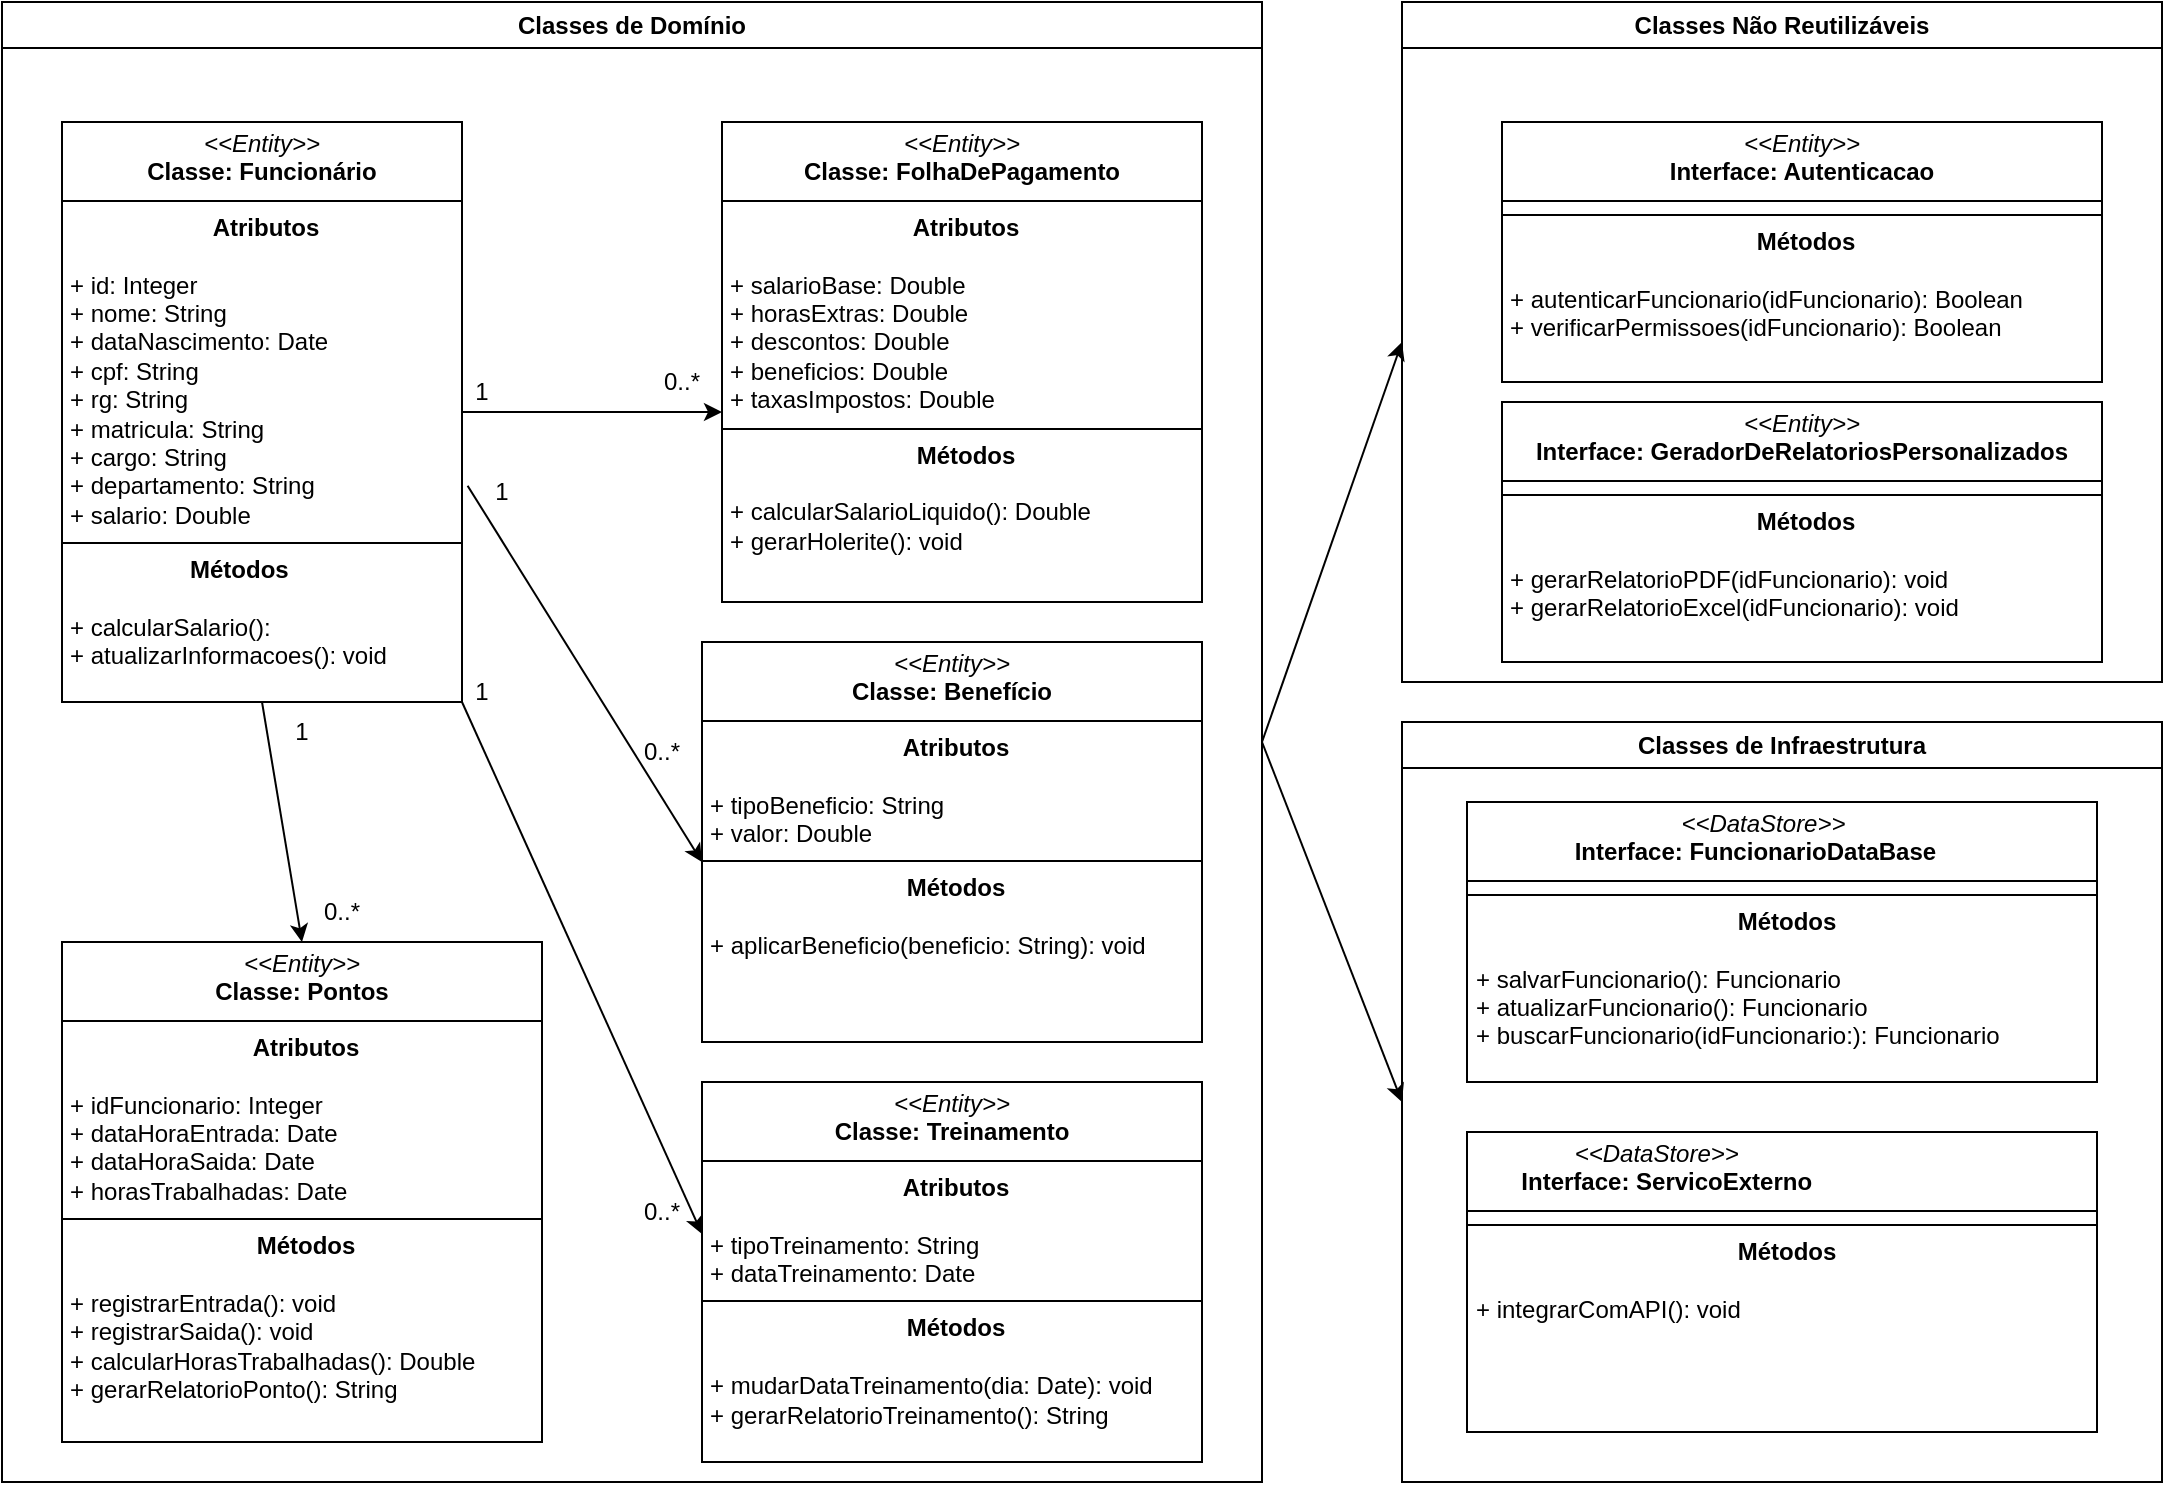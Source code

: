<mxfile version="24.7.12">
  <diagram id="C5RBs43oDa-KdzZeNtuy" name="Page-1">
    <mxGraphModel dx="1364" dy="766" grid="1" gridSize="10" guides="1" tooltips="1" connect="1" arrows="1" fold="1" page="1" pageScale="1" pageWidth="827" pageHeight="1169" math="0" shadow="0">
      <root>
        <mxCell id="WIyWlLk6GJQsqaUBKTNV-0" />
        <mxCell id="WIyWlLk6GJQsqaUBKTNV-1" parent="WIyWlLk6GJQsqaUBKTNV-0" />
        <mxCell id="uePaqSVq-JBl3T970npP-17" value="" style="edgeStyle=orthogonalEdgeStyle;rounded=0;orthogonalLoop=1;jettySize=auto;html=1;" edge="1" parent="WIyWlLk6GJQsqaUBKTNV-1" source="uePaqSVq-JBl3T970npP-12">
          <mxGeometry relative="1" as="geometry">
            <mxPoint x="410" y="225" as="targetPoint" />
          </mxGeometry>
        </mxCell>
        <mxCell id="uePaqSVq-JBl3T970npP-12" value="&lt;p style=&quot;margin:0px;margin-top:4px;text-align:center;&quot;&gt;&lt;i&gt;&amp;lt;&amp;lt;Entity&amp;gt;&amp;gt;&lt;/i&gt;&lt;br&gt;&lt;b&gt;Classe: Funcionário&lt;/b&gt;&lt;br&gt;&lt;/p&gt;&lt;hr size=&quot;1&quot; style=&quot;border-style:solid;&quot;&gt;&lt;p align=&quot;center&quot; style=&quot;margin:0px;margin-left:4px;&quot;&gt;&lt;b&gt;Atributos&lt;/b&gt;&lt;/p&gt;&lt;p align=&quot;center&quot; style=&quot;margin:0px;margin-left:4px;&quot;&gt;&lt;b&gt;&lt;br&gt;&lt;/b&gt;&lt;/p&gt;&lt;p style=&quot;margin:0px;margin-left:4px;&quot;&gt;+ id: Integer&lt;br&gt;&lt;/p&gt;&lt;p style=&quot;margin:0px;margin-left:4px;&quot;&gt;+ nome: String&lt;/p&gt;&lt;p style=&quot;margin:0px;margin-left:4px;&quot;&gt;+ dataNascimento: Date&lt;/p&gt;&lt;p style=&quot;margin:0px;margin-left:4px;&quot;&gt;+ cpf: String&lt;/p&gt;&lt;p style=&quot;margin:0px;margin-left:4px;&quot;&gt;+ rg: String&lt;/p&gt;&lt;p style=&quot;margin:0px;margin-left:4px;&quot;&gt;+ matricula: String&lt;/p&gt;&lt;p style=&quot;margin:0px;margin-left:4px;&quot;&gt;+ cargo: String&lt;/p&gt;&lt;p style=&quot;margin:0px;margin-left:4px;&quot;&gt;+ departamento: String&lt;br&gt;+ salario: Double&lt;br&gt;&lt;/p&gt;&lt;hr size=&quot;1&quot; style=&quot;border-style:solid;&quot;&gt;&lt;p style=&quot;margin:0px;margin-left:4px;&quot;&gt;&lt;span style=&quot;white-space: pre;&quot;&gt;&#x9;&lt;/span&gt;&lt;span style=&quot;white-space: pre;&quot;&gt;&#x9;  &lt;/span&gt;&lt;b&gt;Métodos&lt;/b&gt;&lt;/p&gt;&lt;p style=&quot;margin:0px;margin-left:4px;&quot;&gt;&lt;br&gt;&lt;/p&gt;&lt;p style=&quot;margin:0px;margin-left:4px;&quot;&gt;+ calcularSalario():&lt;/p&gt;&lt;p style=&quot;margin:0px;margin-left:4px;&quot;&gt;+ atualizarInformacoes(): void&lt;/p&gt;" style="verticalAlign=top;align=left;overflow=fill;html=1;whiteSpace=wrap;" vertex="1" parent="WIyWlLk6GJQsqaUBKTNV-1">
          <mxGeometry x="80" y="80" width="200" height="290" as="geometry" />
        </mxCell>
        <mxCell id="uePaqSVq-JBl3T970npP-13" value="&lt;p style=&quot;margin:0px;margin-top:4px;text-align:center;&quot;&gt;&lt;i&gt;&amp;lt;&amp;lt;Entity&amp;gt;&amp;gt;&lt;/i&gt;&lt;br&gt;&lt;b&gt;Classe: FolhaDePagamento&lt;/b&gt;&lt;/p&gt;&lt;hr size=&quot;1&quot; style=&quot;border-style:solid;&quot;&gt;&lt;p align=&quot;center&quot; style=&quot;margin:0px;margin-left:4px;&quot;&gt;&lt;b&gt;Atributos&lt;/b&gt;&lt;/p&gt;&lt;p style=&quot;margin:0px;margin-left:4px;&quot;&gt;&lt;br&gt;&lt;/p&gt;&lt;p style=&quot;margin:0px;margin-left:4px;&quot;&gt;+&amp;nbsp;salarioBase: Double&lt;/p&gt;&lt;p style=&quot;margin:0px;margin-left:4px;&quot;&gt;+&amp;nbsp;horasExtras: Double&lt;/p&gt;&lt;p style=&quot;margin:0px;margin-left:4px;&quot;&gt;+&amp;nbsp;descontos: Double&lt;/p&gt;&lt;p style=&quot;margin:0px;margin-left:4px;&quot;&gt;+&amp;nbsp;beneficios: Double&lt;/p&gt;&lt;p style=&quot;margin:0px;margin-left:4px;&quot;&gt;+ taxasImpostos: Double&lt;br&gt;&lt;/p&gt;&lt;hr size=&quot;1&quot; style=&quot;border-style:solid;&quot;&gt;&lt;p align=&quot;center&quot; style=&quot;margin:0px;margin-left:4px;&quot;&gt;&lt;b&gt;Métodos&lt;/b&gt;&lt;/p&gt;&lt;p style=&quot;margin:0px;margin-left:4px;&quot;&gt;&lt;br&gt;&lt;/p&gt;&lt;p style=&quot;margin:0px;margin-left:4px;&quot;&gt;+&amp;nbsp;calcularSalarioLiquido(): Double&lt;br&gt;&lt;/p&gt;&lt;p style=&quot;margin:0px;margin-left:4px;&quot;&gt;+&amp;nbsp;gerarHolerite(): void&lt;/p&gt;" style="verticalAlign=top;align=left;overflow=fill;html=1;whiteSpace=wrap;" vertex="1" parent="WIyWlLk6GJQsqaUBKTNV-1">
          <mxGeometry x="410" y="80" width="240" height="240" as="geometry" />
        </mxCell>
        <mxCell id="uePaqSVq-JBl3T970npP-14" value="&lt;p style=&quot;margin:0px;margin-top:4px;text-align:center;&quot;&gt;&lt;i&gt;&amp;lt;&amp;lt;Entity&amp;gt;&amp;gt;&lt;/i&gt;&lt;br&gt;&lt;b&gt;Classe: Benefício&lt;/b&gt;&lt;/p&gt;&lt;hr size=&quot;1&quot; style=&quot;border-style:solid;&quot;&gt;&lt;p align=&quot;center&quot; style=&quot;margin:0px;margin-left:4px;&quot;&gt;&lt;b&gt;Atributos&lt;/b&gt;&lt;/p&gt;&lt;p style=&quot;margin:0px;margin-left:4px;&quot;&gt;&lt;br&gt;&lt;/p&gt;&lt;p style=&quot;margin:0px;margin-left:4px;&quot;&gt;+ tipoBeneficio: String&lt;/p&gt;&lt;p style=&quot;margin:0px;margin-left:4px;&quot;&gt;+ valor: Double&lt;/p&gt;&lt;hr size=&quot;1&quot; style=&quot;border-style:solid;&quot;&gt;&lt;p align=&quot;center&quot; style=&quot;margin:0px;margin-left:4px;&quot;&gt;&lt;b&gt;Métodos&lt;/b&gt;&lt;/p&gt;&lt;p style=&quot;margin:0px;margin-left:4px;&quot;&gt;&lt;br&gt;&lt;/p&gt;&lt;p style=&quot;margin:0px;margin-left:4px;&quot;&gt;+ aplicarBeneficio(beneficio: String): void&lt;/p&gt;" style="verticalAlign=top;align=left;overflow=fill;html=1;whiteSpace=wrap;" vertex="1" parent="WIyWlLk6GJQsqaUBKTNV-1">
          <mxGeometry x="400" y="340" width="250" height="200" as="geometry" />
        </mxCell>
        <mxCell id="uePaqSVq-JBl3T970npP-18" value="1" style="text;html=1;align=center;verticalAlign=middle;whiteSpace=wrap;rounded=0;" vertex="1" parent="WIyWlLk6GJQsqaUBKTNV-1">
          <mxGeometry x="280" y="210" width="20" height="10" as="geometry" />
        </mxCell>
        <mxCell id="uePaqSVq-JBl3T970npP-33" value="&lt;p style=&quot;margin:0px;margin-top:4px;text-align:center;&quot;&gt;&lt;i&gt;&amp;lt;&amp;lt;Entity&amp;gt;&amp;gt;&lt;/i&gt;&lt;br&gt;&lt;b&gt;Classe: Treinamento&lt;/b&gt;&lt;/p&gt;&lt;hr size=&quot;1&quot; style=&quot;border-style:solid;&quot;&gt;&lt;p align=&quot;center&quot; style=&quot;margin:0px;margin-left:4px;&quot;&gt;&lt;b&gt;Atributos&lt;/b&gt;&lt;/p&gt;&lt;p style=&quot;margin:0px;margin-left:4px;&quot;&gt;&lt;br&gt;&lt;/p&gt;&lt;p style=&quot;margin:0px;margin-left:4px;&quot;&gt;+ tipoTreinamento: String&lt;/p&gt;&lt;p style=&quot;margin:0px;margin-left:4px;&quot;&gt;+ dataTreinamento: Date&lt;/p&gt;&lt;hr size=&quot;1&quot; style=&quot;border-style:solid;&quot;&gt;&lt;p align=&quot;center&quot; style=&quot;margin:0px;margin-left:4px;&quot;&gt;&lt;b&gt;Métodos&lt;/b&gt;&lt;/p&gt;&lt;p style=&quot;margin:0px;margin-left:4px;&quot;&gt;&lt;br&gt;&lt;/p&gt;&lt;p style=&quot;margin:0px;margin-left:4px;&quot;&gt;+ mudarDataTreinamento(dia: Date): void&lt;/p&gt;&lt;p style=&quot;margin:0px;margin-left:4px;&quot;&gt;+ gerarRelatorioTreinamento(): String&lt;br&gt;&lt;/p&gt;" style="verticalAlign=top;align=left;overflow=fill;html=1;whiteSpace=wrap;" vertex="1" parent="WIyWlLk6GJQsqaUBKTNV-1">
          <mxGeometry x="400" y="560" width="250" height="190" as="geometry" />
        </mxCell>
        <mxCell id="uePaqSVq-JBl3T970npP-34" value="" style="endArrow=classic;html=1;rounded=0;entryX=0;entryY=0.4;entryDx=0;entryDy=0;entryPerimeter=0;" edge="1" parent="WIyWlLk6GJQsqaUBKTNV-1" target="uePaqSVq-JBl3T970npP-33">
          <mxGeometry width="50" height="50" relative="1" as="geometry">
            <mxPoint x="280" y="370" as="sourcePoint" />
            <mxPoint x="430" y="430" as="targetPoint" />
          </mxGeometry>
        </mxCell>
        <mxCell id="uePaqSVq-JBl3T970npP-35" value="" style="endArrow=classic;html=1;rounded=0;entryX=0;entryY=0.55;entryDx=0;entryDy=0;entryPerimeter=0;exitX=1.014;exitY=0.627;exitDx=0;exitDy=0;exitPerimeter=0;" edge="1" parent="WIyWlLk6GJQsqaUBKTNV-1" source="uePaqSVq-JBl3T970npP-12" target="uePaqSVq-JBl3T970npP-14">
          <mxGeometry width="50" height="50" relative="1" as="geometry">
            <mxPoint x="380" y="480" as="sourcePoint" />
            <mxPoint x="430" y="430" as="targetPoint" />
          </mxGeometry>
        </mxCell>
        <mxCell id="uePaqSVq-JBl3T970npP-39" value="Classes de Domínio" style="swimlane;whiteSpace=wrap;html=1;" vertex="1" parent="WIyWlLk6GJQsqaUBKTNV-1">
          <mxGeometry x="50" y="20" width="630" height="740" as="geometry" />
        </mxCell>
        <mxCell id="uePaqSVq-JBl3T970npP-21" value="&lt;p style=&quot;margin:0px;margin-top:4px;text-align:center;&quot;&gt;&lt;i&gt;&amp;lt;&amp;lt;Entity&amp;gt;&amp;gt;&lt;/i&gt;&lt;br&gt;&lt;b&gt;Classe: Pontos&lt;/b&gt;&lt;br&gt;&lt;/p&gt;&lt;hr size=&quot;1&quot; style=&quot;border-style:solid;&quot;&gt;&lt;p align=&quot;center&quot; style=&quot;margin:0px;margin-left:4px;&quot;&gt;&lt;b&gt;Atributos&lt;/b&gt;&lt;/p&gt;&lt;p align=&quot;center&quot; style=&quot;margin:0px;margin-left:4px;&quot;&gt;&lt;b&gt;&lt;br&gt;&lt;/b&gt;&lt;/p&gt;&lt;p style=&quot;margin:0px;margin-left:4px;&quot;&gt;+ idFuncionario: Integer&lt;br&gt;&lt;/p&gt;&lt;p style=&quot;margin:0px;margin-left:4px;&quot;&gt;+&amp;nbsp;dataHoraEntrada: Date&lt;/p&gt;&lt;p style=&quot;margin:0px;margin-left:4px;&quot;&gt;+&amp;nbsp;dataHoraSaida: Date&lt;/p&gt;&lt;p style=&quot;margin:0px;margin-left:4px;&quot;&gt;+&amp;nbsp;horasTrabalhadas: Date&lt;/p&gt;&lt;hr size=&quot;1&quot; style=&quot;border-style:solid;&quot;&gt;&lt;p align=&quot;center&quot; style=&quot;margin:0px;margin-left:4px;&quot;&gt;&lt;b&gt;Métodos&lt;/b&gt;&lt;/p&gt;&lt;p style=&quot;margin:0px;margin-left:4px;&quot;&gt;&lt;br&gt;&lt;/p&gt;&lt;p style=&quot;margin:0px;margin-left:4px;&quot;&gt;+ registrarEntrada(): void&lt;b&gt; &lt;/b&gt;&lt;/p&gt;&lt;p style=&quot;margin:0px;margin-left:4px;&quot;&gt;+&amp;nbsp;registrarSaida(): void&lt;/p&gt;&lt;p style=&quot;margin:0px;margin-left:4px;&quot;&gt;+ calcularHorasTrabalhadas(): Double&lt;/p&gt;&lt;p style=&quot;margin:0px;margin-left:4px;&quot;&gt;+ gerarRelatorioPonto(): String&lt;br&gt;&lt;/p&gt;" style="verticalAlign=top;align=left;overflow=fill;html=1;whiteSpace=wrap;" vertex="1" parent="uePaqSVq-JBl3T970npP-39">
          <mxGeometry x="30" y="470" width="240" height="250" as="geometry" />
        </mxCell>
        <mxCell id="uePaqSVq-JBl3T970npP-24" value="0..*" style="text;html=1;align=center;verticalAlign=middle;whiteSpace=wrap;rounded=0;" vertex="1" parent="uePaqSVq-JBl3T970npP-39">
          <mxGeometry x="160" y="450" width="20" height="10" as="geometry" />
        </mxCell>
        <mxCell id="uePaqSVq-JBl3T970npP-23" value="1" style="text;html=1;align=center;verticalAlign=middle;whiteSpace=wrap;rounded=0;" vertex="1" parent="uePaqSVq-JBl3T970npP-39">
          <mxGeometry x="140" y="360" width="20" height="10" as="geometry" />
        </mxCell>
        <mxCell id="uePaqSVq-JBl3T970npP-38" value="1" style="text;html=1;align=center;verticalAlign=middle;whiteSpace=wrap;rounded=0;" vertex="1" parent="uePaqSVq-JBl3T970npP-39">
          <mxGeometry x="230" y="340" width="20" height="10" as="geometry" />
        </mxCell>
        <mxCell id="uePaqSVq-JBl3T970npP-26" value="1" style="text;html=1;align=center;verticalAlign=middle;whiteSpace=wrap;rounded=0;" vertex="1" parent="uePaqSVq-JBl3T970npP-39">
          <mxGeometry x="240" y="240" width="20" height="10" as="geometry" />
        </mxCell>
        <mxCell id="uePaqSVq-JBl3T970npP-19" value="0..*" style="text;html=1;align=center;verticalAlign=middle;whiteSpace=wrap;rounded=0;" vertex="1" parent="uePaqSVq-JBl3T970npP-39">
          <mxGeometry x="330" y="185" width="20" height="10" as="geometry" />
        </mxCell>
        <mxCell id="uePaqSVq-JBl3T970npP-37" value="0..*" style="text;html=1;align=center;verticalAlign=middle;whiteSpace=wrap;rounded=0;" vertex="1" parent="uePaqSVq-JBl3T970npP-39">
          <mxGeometry x="320" y="600" width="20" height="10" as="geometry" />
        </mxCell>
        <mxCell id="uePaqSVq-JBl3T970npP-27" value="0..*" style="text;html=1;align=center;verticalAlign=middle;whiteSpace=wrap;rounded=0;" vertex="1" parent="uePaqSVq-JBl3T970npP-39">
          <mxGeometry x="320" y="370" width="20" height="10" as="geometry" />
        </mxCell>
        <mxCell id="uePaqSVq-JBl3T970npP-40" value="" style="endArrow=classic;html=1;rounded=0;entryX=0.5;entryY=0;entryDx=0;entryDy=0;exitX=0.5;exitY=1;exitDx=0;exitDy=0;" edge="1" parent="WIyWlLk6GJQsqaUBKTNV-1" source="uePaqSVq-JBl3T970npP-12" target="uePaqSVq-JBl3T970npP-21">
          <mxGeometry width="50" height="50" relative="1" as="geometry">
            <mxPoint x="270" y="390" as="sourcePoint" />
            <mxPoint x="320" y="340" as="targetPoint" />
          </mxGeometry>
        </mxCell>
        <mxCell id="uePaqSVq-JBl3T970npP-45" value="Classes de Infraestrutura" style="swimlane;whiteSpace=wrap;html=1;" vertex="1" parent="WIyWlLk6GJQsqaUBKTNV-1">
          <mxGeometry x="750" y="380" width="380" height="380" as="geometry" />
        </mxCell>
        <mxCell id="uePaqSVq-JBl3T970npP-42" value="&lt;p style=&quot;margin: 4px 0px 0px;&quot;&gt;&lt;i&gt;&lt;span style=&quot;white-space: pre;&quot;&gt;&#x9;&lt;/span&gt;&lt;span style=&quot;white-space: pre;&quot;&gt;&#x9;&lt;/span&gt;&lt;span style=&quot;white-space: pre;&quot;&gt;&#x9;&lt;/span&gt;&lt;span style=&quot;white-space: pre;&quot;&gt;&#x9;&lt;/span&gt;&amp;lt;&amp;lt;DataStore&amp;gt;&amp;gt;&lt;/i&gt;&lt;br&gt;&lt;b&gt;&lt;span style=&quot;white-space: pre;&quot;&gt;&#x9;&lt;/span&gt;&lt;span style=&quot;white-space: pre;&quot;&gt;&#x9;&lt;/span&gt;Interface: FuncionarioDataBase&lt;/b&gt;&lt;/p&gt;&lt;hr size=&quot;1&quot; style=&quot;border-style:solid;&quot;&gt;&lt;hr size=&quot;1&quot; style=&quot;border-style:solid;&quot;&gt;&lt;p align=&quot;center&quot; style=&quot;margin:0px;margin-left:4px;&quot;&gt;&lt;b&gt;Métodos&lt;/b&gt;&lt;/p&gt;&lt;p style=&quot;margin:0px;margin-left:4px;&quot;&gt;&lt;br&gt;&lt;/p&gt;&lt;p style=&quot;margin:0px;margin-left:4px;&quot;&gt;+&amp;nbsp;salvarFuncionario(): Funcionario&lt;/p&gt;&lt;p style=&quot;margin:0px;margin-left:4px;&quot;&gt;+&amp;nbsp;atualizarFuncionario(): Funcionario&lt;/p&gt;&lt;p style=&quot;margin:0px;margin-left:4px;&quot;&gt;+&amp;nbsp;buscarFuncionario(idFuncionario:): Funcionario&lt;/p&gt;" style="verticalAlign=top;align=left;overflow=fill;html=1;whiteSpace=wrap;" vertex="1" parent="uePaqSVq-JBl3T970npP-45">
          <mxGeometry x="32.5" y="40" width="315" height="140" as="geometry" />
        </mxCell>
        <mxCell id="uePaqSVq-JBl3T970npP-44" value="&lt;p style=&quot;margin: 4px 0px 0px;&quot;&gt;&lt;i&gt;&lt;span style=&quot;white-space: pre;&quot;&gt;&#x9;&lt;/span&gt;&lt;span style=&quot;white-space: pre;&quot;&gt;&#x9;&lt;/span&gt;&amp;lt;&amp;lt;DataStore&amp;gt;&amp;gt;&lt;/i&gt;&lt;br&gt;&lt;b&gt;&lt;span style=&quot;white-space: pre;&quot;&gt;&#x9;&lt;/span&gt;Interface: ServicoExterno&lt;/b&gt;&lt;/p&gt;&lt;hr size=&quot;1&quot; style=&quot;border-style:solid;&quot;&gt;&lt;hr size=&quot;1&quot; style=&quot;border-style:solid;&quot;&gt;&lt;p align=&quot;center&quot; style=&quot;margin:0px;margin-left:4px;&quot;&gt;&lt;b&gt;Métodos&lt;/b&gt;&lt;/p&gt;&lt;p style=&quot;margin:0px;margin-left:4px;&quot;&gt;&lt;br&gt;&lt;/p&gt;&lt;p style=&quot;margin:0px;margin-left:4px;&quot;&gt;+&amp;nbsp;integrarComAPI(): void&lt;/p&gt;" style="verticalAlign=top;align=left;overflow=fill;html=1;whiteSpace=wrap;" vertex="1" parent="uePaqSVq-JBl3T970npP-45">
          <mxGeometry x="32.5" y="205" width="315" height="150" as="geometry" />
        </mxCell>
        <mxCell id="uePaqSVq-JBl3T970npP-47" value="&lt;p style=&quot;margin:0px;margin-top:4px;text-align:center;&quot;&gt;&lt;i&gt;&amp;lt;&amp;lt;Entity&amp;gt;&amp;gt;&lt;/i&gt;&lt;br&gt;&lt;b&gt;Interface: Autenticacao&lt;/b&gt;&lt;/p&gt;&lt;hr size=&quot;1&quot; style=&quot;border-style:solid;&quot;&gt;&lt;hr size=&quot;1&quot; style=&quot;border-style:solid;&quot;&gt;&lt;p align=&quot;center&quot; style=&quot;margin:0px;margin-left:4px;&quot;&gt;&lt;b&gt;Métodos&lt;/b&gt;&lt;/p&gt;&lt;p style=&quot;margin:0px;margin-left:4px;&quot;&gt;&lt;br&gt;&lt;/p&gt;&lt;p style=&quot;margin:0px;margin-left:4px;&quot;&gt;+&amp;nbsp;autenticarFuncionario(idFuncionario): Boolean&lt;/p&gt;&lt;p style=&quot;margin:0px;margin-left:4px;&quot;&gt;+&amp;nbsp;verificarPermissoes(idFuncionario): Boolean&lt;br&gt;&lt;/p&gt;" style="verticalAlign=top;align=left;overflow=fill;html=1;whiteSpace=wrap;" vertex="1" parent="WIyWlLk6GJQsqaUBKTNV-1">
          <mxGeometry x="800" y="80" width="300" height="130" as="geometry" />
        </mxCell>
        <mxCell id="uePaqSVq-JBl3T970npP-50" value="Classes Não Reutilizáveis" style="swimlane;whiteSpace=wrap;html=1;" vertex="1" parent="WIyWlLk6GJQsqaUBKTNV-1">
          <mxGeometry x="750" y="20" width="380" height="340" as="geometry" />
        </mxCell>
        <mxCell id="uePaqSVq-JBl3T970npP-49" value="&lt;p style=&quot;margin:0px;margin-top:4px;text-align:center;&quot;&gt;&lt;i&gt;&amp;lt;&amp;lt;Entity&amp;gt;&amp;gt;&lt;/i&gt;&lt;br&gt;&lt;b&gt;Interface: GeradorDeRelatoriosPersonalizados&lt;/b&gt;&lt;/p&gt;&lt;hr size=&quot;1&quot; style=&quot;border-style:solid;&quot;&gt;&lt;hr size=&quot;1&quot; style=&quot;border-style:solid;&quot;&gt;&lt;p align=&quot;center&quot; style=&quot;margin:0px;margin-left:4px;&quot;&gt;&lt;b&gt;Métodos&lt;/b&gt;&lt;/p&gt;&lt;p style=&quot;margin:0px;margin-left:4px;&quot;&gt;&lt;br&gt;&lt;/p&gt;&lt;p style=&quot;margin:0px;margin-left:4px;&quot;&gt;+&amp;nbsp;gerarRelatorioPDF(idFuncionario): void&lt;br&gt;&lt;/p&gt;&lt;p style=&quot;margin:0px;margin-left:4px;&quot;&gt;+&amp;nbsp;gerarRelatorioExcel(idFuncionario): void&lt;br&gt;&lt;/p&gt;" style="verticalAlign=top;align=left;overflow=fill;html=1;whiteSpace=wrap;" vertex="1" parent="uePaqSVq-JBl3T970npP-50">
          <mxGeometry x="50" y="200" width="300" height="130" as="geometry" />
        </mxCell>
        <mxCell id="uePaqSVq-JBl3T970npP-51" value="" style="endArrow=classic;html=1;rounded=0;entryX=0;entryY=0.5;entryDx=0;entryDy=0;exitX=1;exitY=0.5;exitDx=0;exitDy=0;" edge="1" parent="WIyWlLk6GJQsqaUBKTNV-1" source="uePaqSVq-JBl3T970npP-39" target="uePaqSVq-JBl3T970npP-50">
          <mxGeometry width="50" height="50" relative="1" as="geometry">
            <mxPoint x="470" y="720" as="sourcePoint" />
            <mxPoint x="520" y="670" as="targetPoint" />
          </mxGeometry>
        </mxCell>
        <mxCell id="uePaqSVq-JBl3T970npP-52" value="" style="endArrow=classic;html=1;rounded=0;entryX=0;entryY=0.5;entryDx=0;entryDy=0;exitX=1;exitY=0.5;exitDx=0;exitDy=0;" edge="1" parent="WIyWlLk6GJQsqaUBKTNV-1" source="uePaqSVq-JBl3T970npP-39" target="uePaqSVq-JBl3T970npP-45">
          <mxGeometry width="50" height="50" relative="1" as="geometry">
            <mxPoint x="830" y="580" as="sourcePoint" />
            <mxPoint x="880" y="530" as="targetPoint" />
          </mxGeometry>
        </mxCell>
      </root>
    </mxGraphModel>
  </diagram>
</mxfile>
